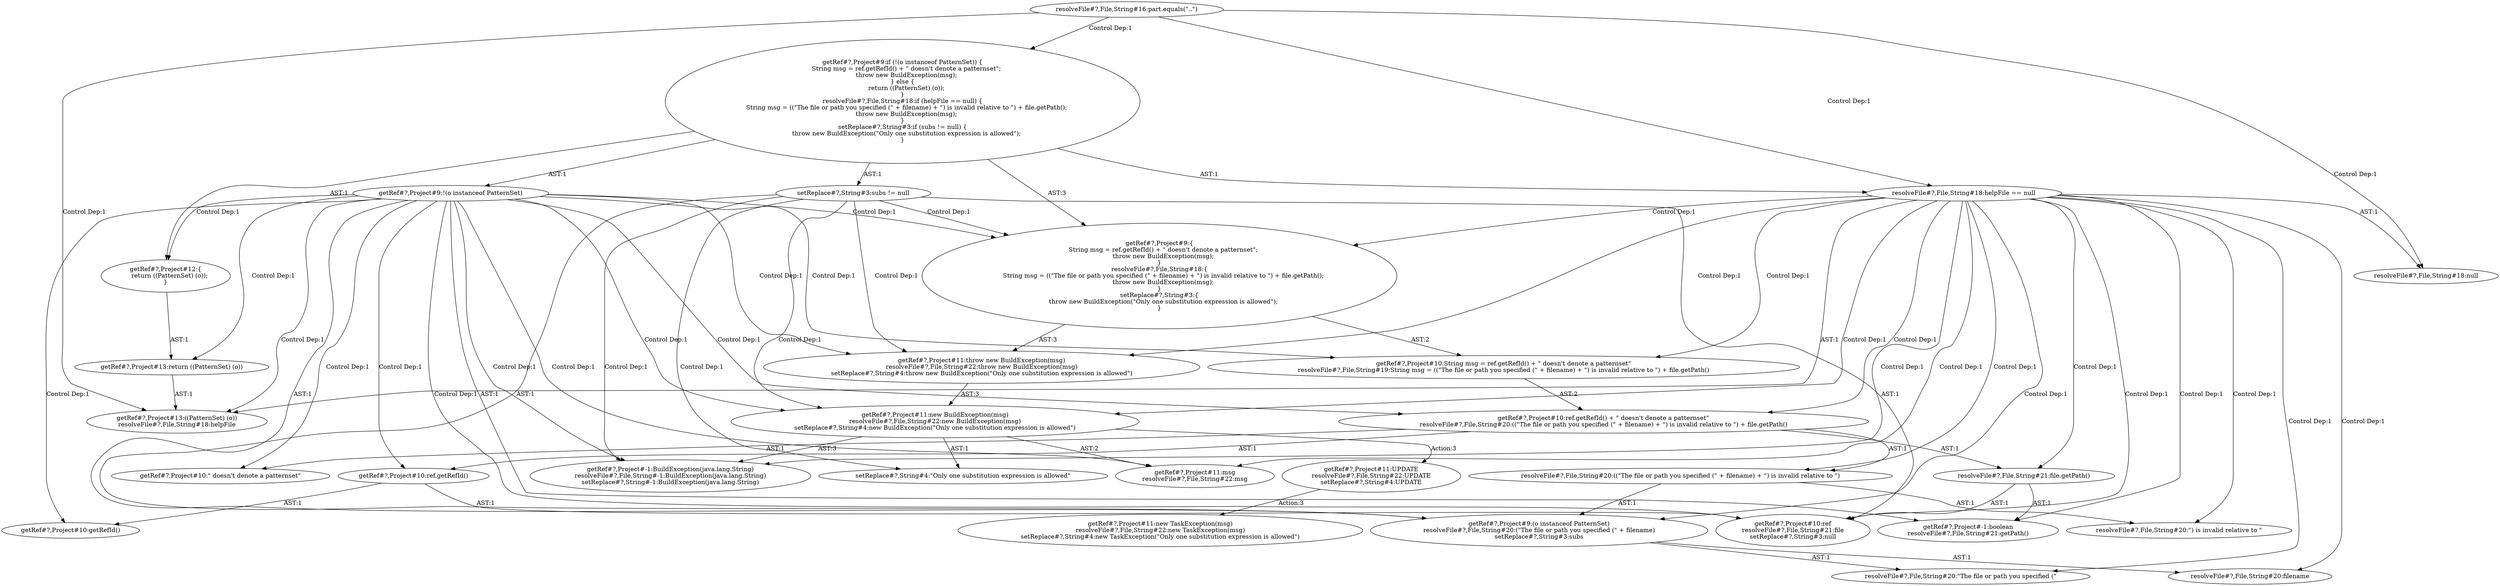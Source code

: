 digraph "Pattern" {
0 [label="getRef#?,Project#11:UPDATE
resolveFile#?,File,String#22:UPDATE
setReplace#?,String#4:UPDATE" shape=ellipse]
1 [label="getRef#?,Project#11:new BuildException(msg)
resolveFile#?,File,String#22:new BuildException(msg)
setReplace#?,String#4:new BuildException(\"Only one substitution expression is allowed\")" shape=ellipse]
2 [label="getRef#?,Project#9:!(o instanceof PatternSet)" shape=ellipse]
3 [label="getRef#?,Project#9:if (!(o instanceof PatternSet)) \{
    String msg = ref.getRefId() + \" doesn\'t denote a patternset\";
    throw new BuildException(msg);
\} else \{
    return ((PatternSet) (o));
\}
resolveFile#?,File,String#18:if (helpFile == null) \{
    String msg = ((\"The file or path you specified (\" + filename) + \") is invalid relative to \") + file.getPath();
    throw new BuildException(msg);
\}
setReplace#?,String#3:if (subs != null) \{
    throw new BuildException(\"Only one substitution expression is allowed\");
\}" shape=ellipse]
4 [label="getRef#?,Project#-1:boolean
resolveFile#?,File,String#21:getPath()" shape=ellipse]
5 [label="getRef#?,Project#9:(o instanceof PatternSet)
resolveFile#?,File,String#20:(\"The file or path you specified (\" + filename)
setReplace#?,String#3:subs" shape=ellipse]
6 [label="getRef#?,Project#9:\{
    String msg = ref.getRefId() + \" doesn\'t denote a patternset\";
    throw new BuildException(msg);
\}
resolveFile#?,File,String#18:\{
    String msg = ((\"The file or path you specified (\" + filename) + \") is invalid relative to \") + file.getPath();
    throw new BuildException(msg);
\}
setReplace#?,String#3:\{
    throw new BuildException(\"Only one substitution expression is allowed\");
\}" shape=ellipse]
7 [label="getRef#?,Project#10:String msg = ref.getRefId() + \" doesn\'t denote a patternset\"
resolveFile#?,File,String#19:String msg = ((\"The file or path you specified (\" + filename) + \") is invalid relative to \") + file.getPath()" shape=ellipse]
8 [label="getRef#?,Project#10:ref.getRefId() + \" doesn\'t denote a patternset\"
resolveFile#?,File,String#20:((\"The file or path you specified (\" + filename) + \") is invalid relative to \") + file.getPath()" shape=ellipse]
9 [label="getRef#?,Project#10:ref.getRefId()" shape=ellipse]
10 [label="getRef#?,Project#10:getRefId()" shape=ellipse]
11 [label="getRef#?,Project#10:ref
resolveFile#?,File,String#21:file
setReplace#?,String#3:null" shape=ellipse]
12 [label="getRef#?,Project#10:\" doesn\'t denote a patternset\"" shape=ellipse]
13 [label="getRef#?,Project#11:throw new BuildException(msg)
resolveFile#?,File,String#22:throw new BuildException(msg)
setReplace#?,String#4:throw new BuildException(\"Only one substitution expression is allowed\")" shape=ellipse]
14 [label="getRef#?,Project#-1:BuildException(java.lang.String)
resolveFile#?,File,String#-1:BuildException(java.lang.String)
setReplace#?,String#-1:BuildException(java.lang.String)" shape=ellipse]
15 [label="getRef#?,Project#11:msg
resolveFile#?,File,String#22:msg" shape=ellipse]
16 [label="getRef#?,Project#12:\{
    return ((PatternSet) (o));
\}" shape=ellipse]
17 [label="getRef#?,Project#13:return ((PatternSet) (o))" shape=ellipse]
18 [label="getRef#?,Project#13:((PatternSet) (o))
resolveFile#?,File,String#18:helpFile" shape=ellipse]
19 [label="getRef#?,Project#11:new TaskException(msg)
resolveFile#?,File,String#22:new TaskException(msg)
setReplace#?,String#4:new TaskException(\"Only one substitution expression is allowed\")" shape=ellipse]
20 [label="resolveFile#?,File,String#20:filename" shape=ellipse]
21 [label="resolveFile#?,File,String#21:file.getPath()" shape=ellipse]
22 [label="resolveFile#?,File,String#16:part.equals(\"..\")" shape=ellipse]
23 [label="resolveFile#?,File,String#18:null" shape=ellipse]
24 [label="resolveFile#?,File,String#20:((\"The file or path you specified (\" + filename) + \") is invalid relative to \")" shape=ellipse]
25 [label="resolveFile#?,File,String#20:\"The file or path you specified (\"" shape=ellipse]
26 [label="resolveFile#?,File,String#18:helpFile == null" shape=ellipse]
27 [label="resolveFile#?,File,String#20:\") is invalid relative to \"" shape=ellipse]
28 [label="setReplace#?,String#4:\"Only one substitution expression is allowed\"" shape=ellipse]
29 [label="setReplace#?,String#3:subs != null" shape=ellipse]
0 -> 19 [label="Action:3"];
1 -> 0 [label="Action:3"];
1 -> 14 [label="AST:3"];
1 -> 15 [label="AST:2"];
1 -> 28 [label="AST:1"];
2 -> 1 [label="Control Dep:1"];
2 -> 4 [label="AST:1"];
2 -> 5 [label="AST:1"];
2 -> 6 [label="Control Dep:1"];
2 -> 7 [label="Control Dep:1"];
2 -> 8 [label="Control Dep:1"];
2 -> 9 [label="Control Dep:1"];
2 -> 10 [label="Control Dep:1"];
2 -> 11 [label="Control Dep:1"];
2 -> 12 [label="Control Dep:1"];
2 -> 13 [label="Control Dep:1"];
2 -> 14 [label="Control Dep:1"];
2 -> 15 [label="Control Dep:1"];
2 -> 16 [label="Control Dep:1"];
2 -> 17 [label="Control Dep:1"];
2 -> 18 [label="Control Dep:1"];
3 -> 2 [label="AST:1"];
3 -> 6 [label="AST:3"];
3 -> 16 [label="AST:1"];
3 -> 26 [label="AST:1"];
3 -> 29 [label="AST:1"];
5 -> 20 [label="AST:1"];
5 -> 25 [label="AST:1"];
6 -> 7 [label="AST:2"];
6 -> 13 [label="AST:3"];
7 -> 8 [label="AST:2"];
8 -> 9 [label="AST:1"];
8 -> 12 [label="AST:1"];
8 -> 21 [label="AST:1"];
8 -> 24 [label="AST:1"];
9 -> 11 [label="AST:1"];
9 -> 10 [label="AST:1"];
13 -> 1 [label="AST:3"];
16 -> 17 [label="AST:1"];
17 -> 18 [label="AST:1"];
21 -> 11 [label="AST:1"];
21 -> 4 [label="AST:1"];
22 -> 3 [label="Control Dep:1"];
22 -> 26 [label="Control Dep:1"];
22 -> 18 [label="Control Dep:1"];
22 -> 23 [label="Control Dep:1"];
24 -> 5 [label="AST:1"];
24 -> 27 [label="AST:1"];
26 -> 20 [label="Control Dep:1"];
26 -> 21 [label="Control Dep:1"];
26 -> 23 [label="AST:1"];
26 -> 24 [label="Control Dep:1"];
26 -> 25 [label="Control Dep:1"];
26 -> 18 [label="AST:1"];
26 -> 6 [label="Control Dep:1"];
26 -> 7 [label="Control Dep:1"];
26 -> 8 [label="Control Dep:1"];
26 -> 5 [label="Control Dep:1"];
26 -> 27 [label="Control Dep:1"];
26 -> 4 [label="Control Dep:1"];
26 -> 11 [label="Control Dep:1"];
26 -> 13 [label="Control Dep:1"];
26 -> 1 [label="Control Dep:1"];
26 -> 14 [label="Control Dep:1"];
26 -> 15 [label="Control Dep:1"];
29 -> 28 [label="Control Dep:1"];
29 -> 5 [label="AST:1"];
29 -> 11 [label="AST:1"];
29 -> 6 [label="Control Dep:1"];
29 -> 13 [label="Control Dep:1"];
29 -> 1 [label="Control Dep:1"];
29 -> 14 [label="Control Dep:1"];
}